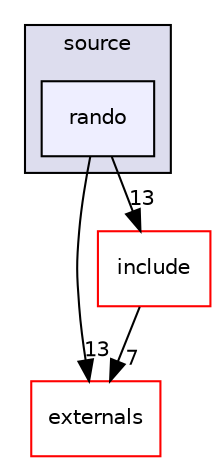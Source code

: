 digraph "source/rando" {
  compound=true
  node [ fontsize="10", fontname="Helvetica"];
  edge [ labelfontsize="10", labelfontname="Helvetica"];
  subgraph clusterdir_b2f33c71d4aa5e7af42a1ca61ff5af1b {
    graph [ bgcolor="#ddddee", pencolor="black", label="source" fontname="Helvetica", fontsize="10", URL="dir_b2f33c71d4aa5e7af42a1ca61ff5af1b.html"]
  dir_5ce18e037d96a9105534484ca4273a5e [shape=box, label="rando", style="filled", fillcolor="#eeeeff", pencolor="black", URL="dir_5ce18e037d96a9105534484ca4273a5e.html"];
  }
  dir_d2b6318187fb2206cad9b40a4e1245e4 [shape=box label="externals" fillcolor="white" style="filled" color="red" URL="dir_d2b6318187fb2206cad9b40a4e1245e4.html"];
  dir_d44c64559bbebec7f509842c48db8b23 [shape=box label="include" fillcolor="white" style="filled" color="red" URL="dir_d44c64559bbebec7f509842c48db8b23.html"];
  dir_d44c64559bbebec7f509842c48db8b23->dir_d2b6318187fb2206cad9b40a4e1245e4 [headlabel="7", labeldistance=1.5 headhref="dir_000012_000000.html"];
  dir_5ce18e037d96a9105534484ca4273a5e->dir_d2b6318187fb2206cad9b40a4e1245e4 [headlabel="13", labeldistance=1.5 headhref="dir_000017_000000.html"];
  dir_5ce18e037d96a9105534484ca4273a5e->dir_d44c64559bbebec7f509842c48db8b23 [headlabel="13", labeldistance=1.5 headhref="dir_000017_000012.html"];
}
